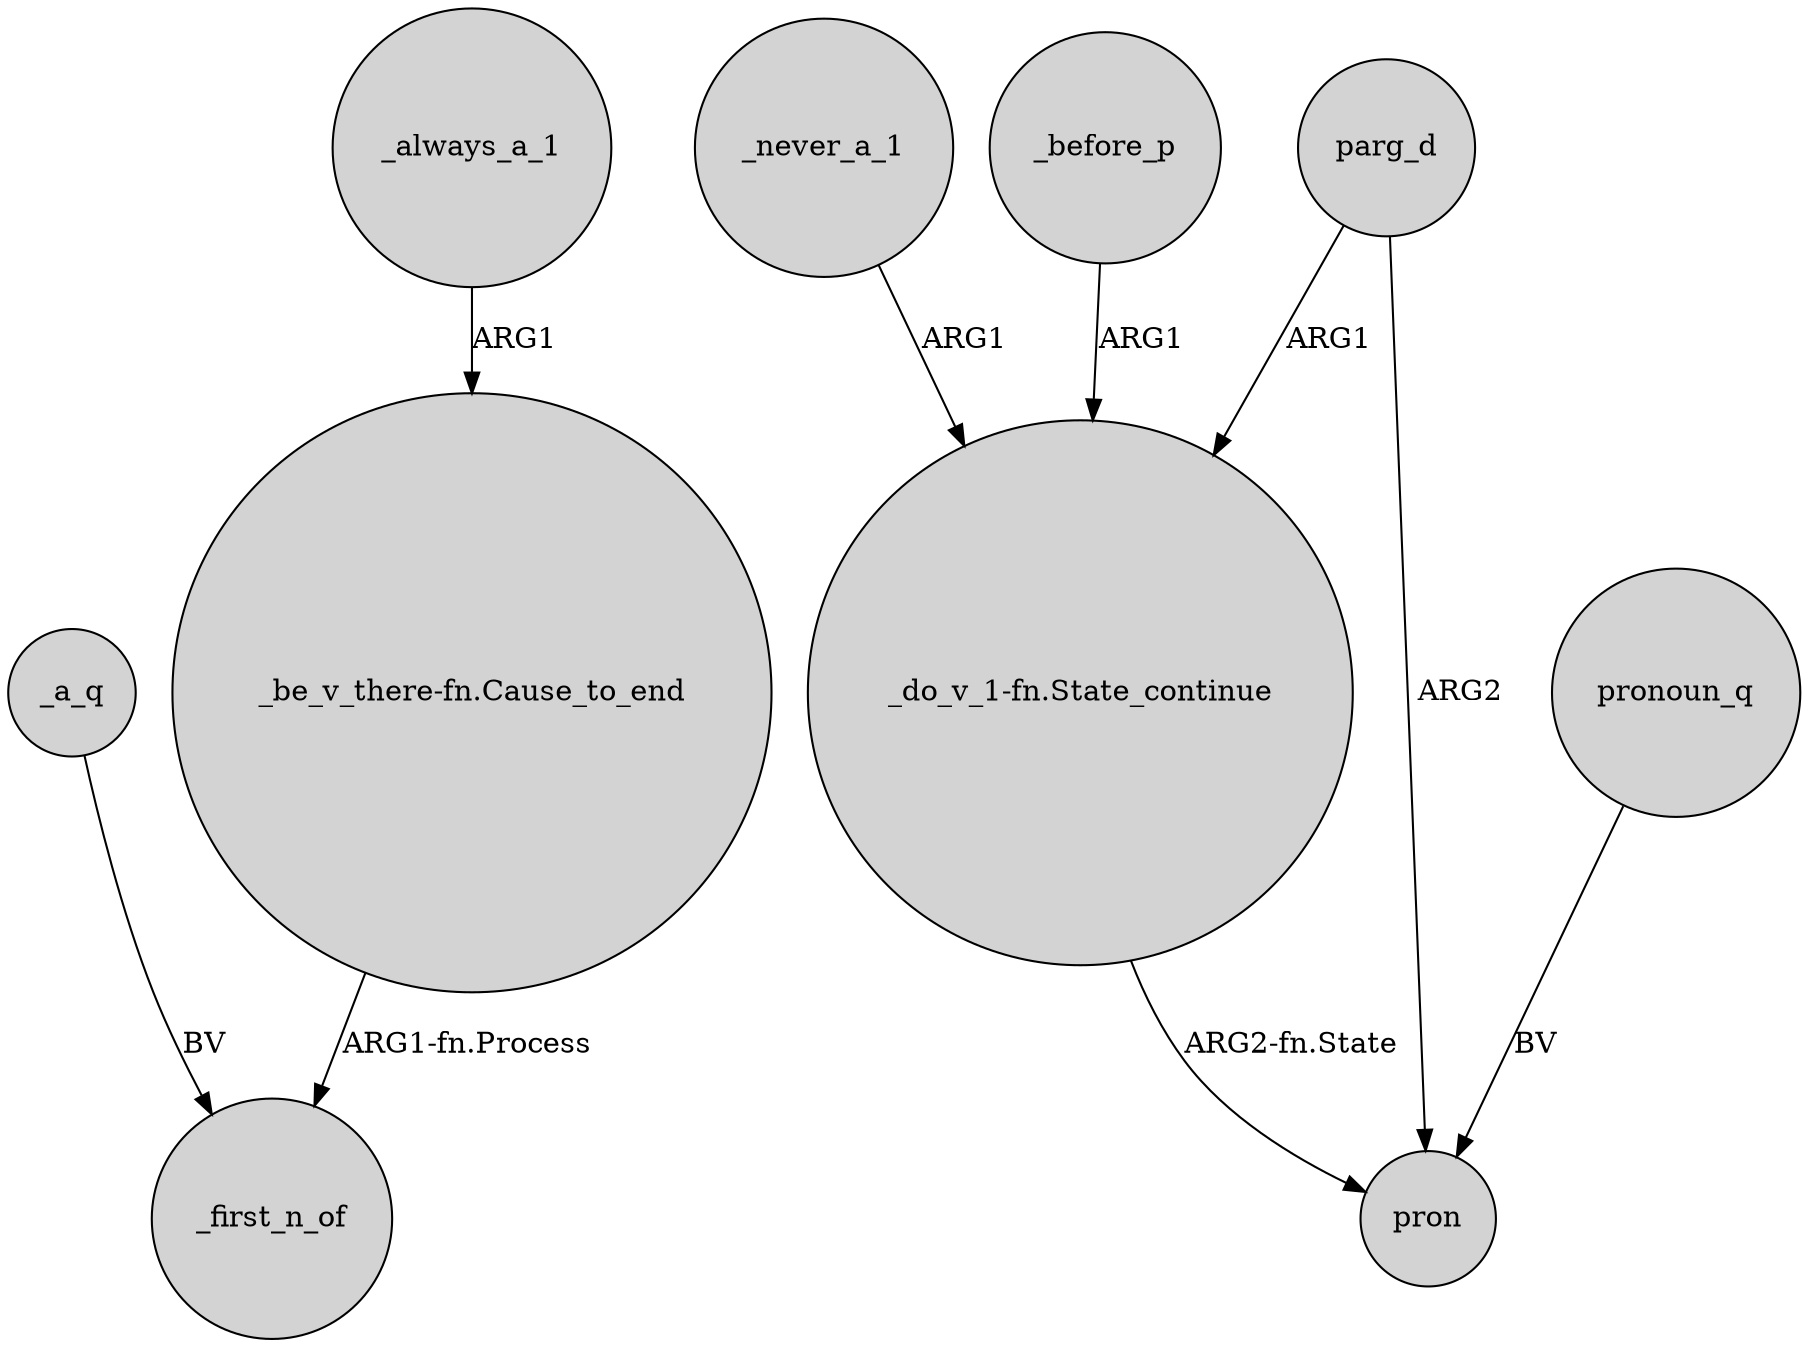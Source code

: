 digraph {
	node [shape=circle style=filled]
	"_be_v_there-fn.Cause_to_end" -> _first_n_of [label="ARG1-fn.Process"]
	_never_a_1 -> "_do_v_1-fn.State_continue" [label=ARG1]
	parg_d -> pron [label=ARG2]
	_a_q -> _first_n_of [label=BV]
	"_do_v_1-fn.State_continue" -> pron [label="ARG2-fn.State"]
	pronoun_q -> pron [label=BV]
	parg_d -> "_do_v_1-fn.State_continue" [label=ARG1]
	_before_p -> "_do_v_1-fn.State_continue" [label=ARG1]
	_always_a_1 -> "_be_v_there-fn.Cause_to_end" [label=ARG1]
}
